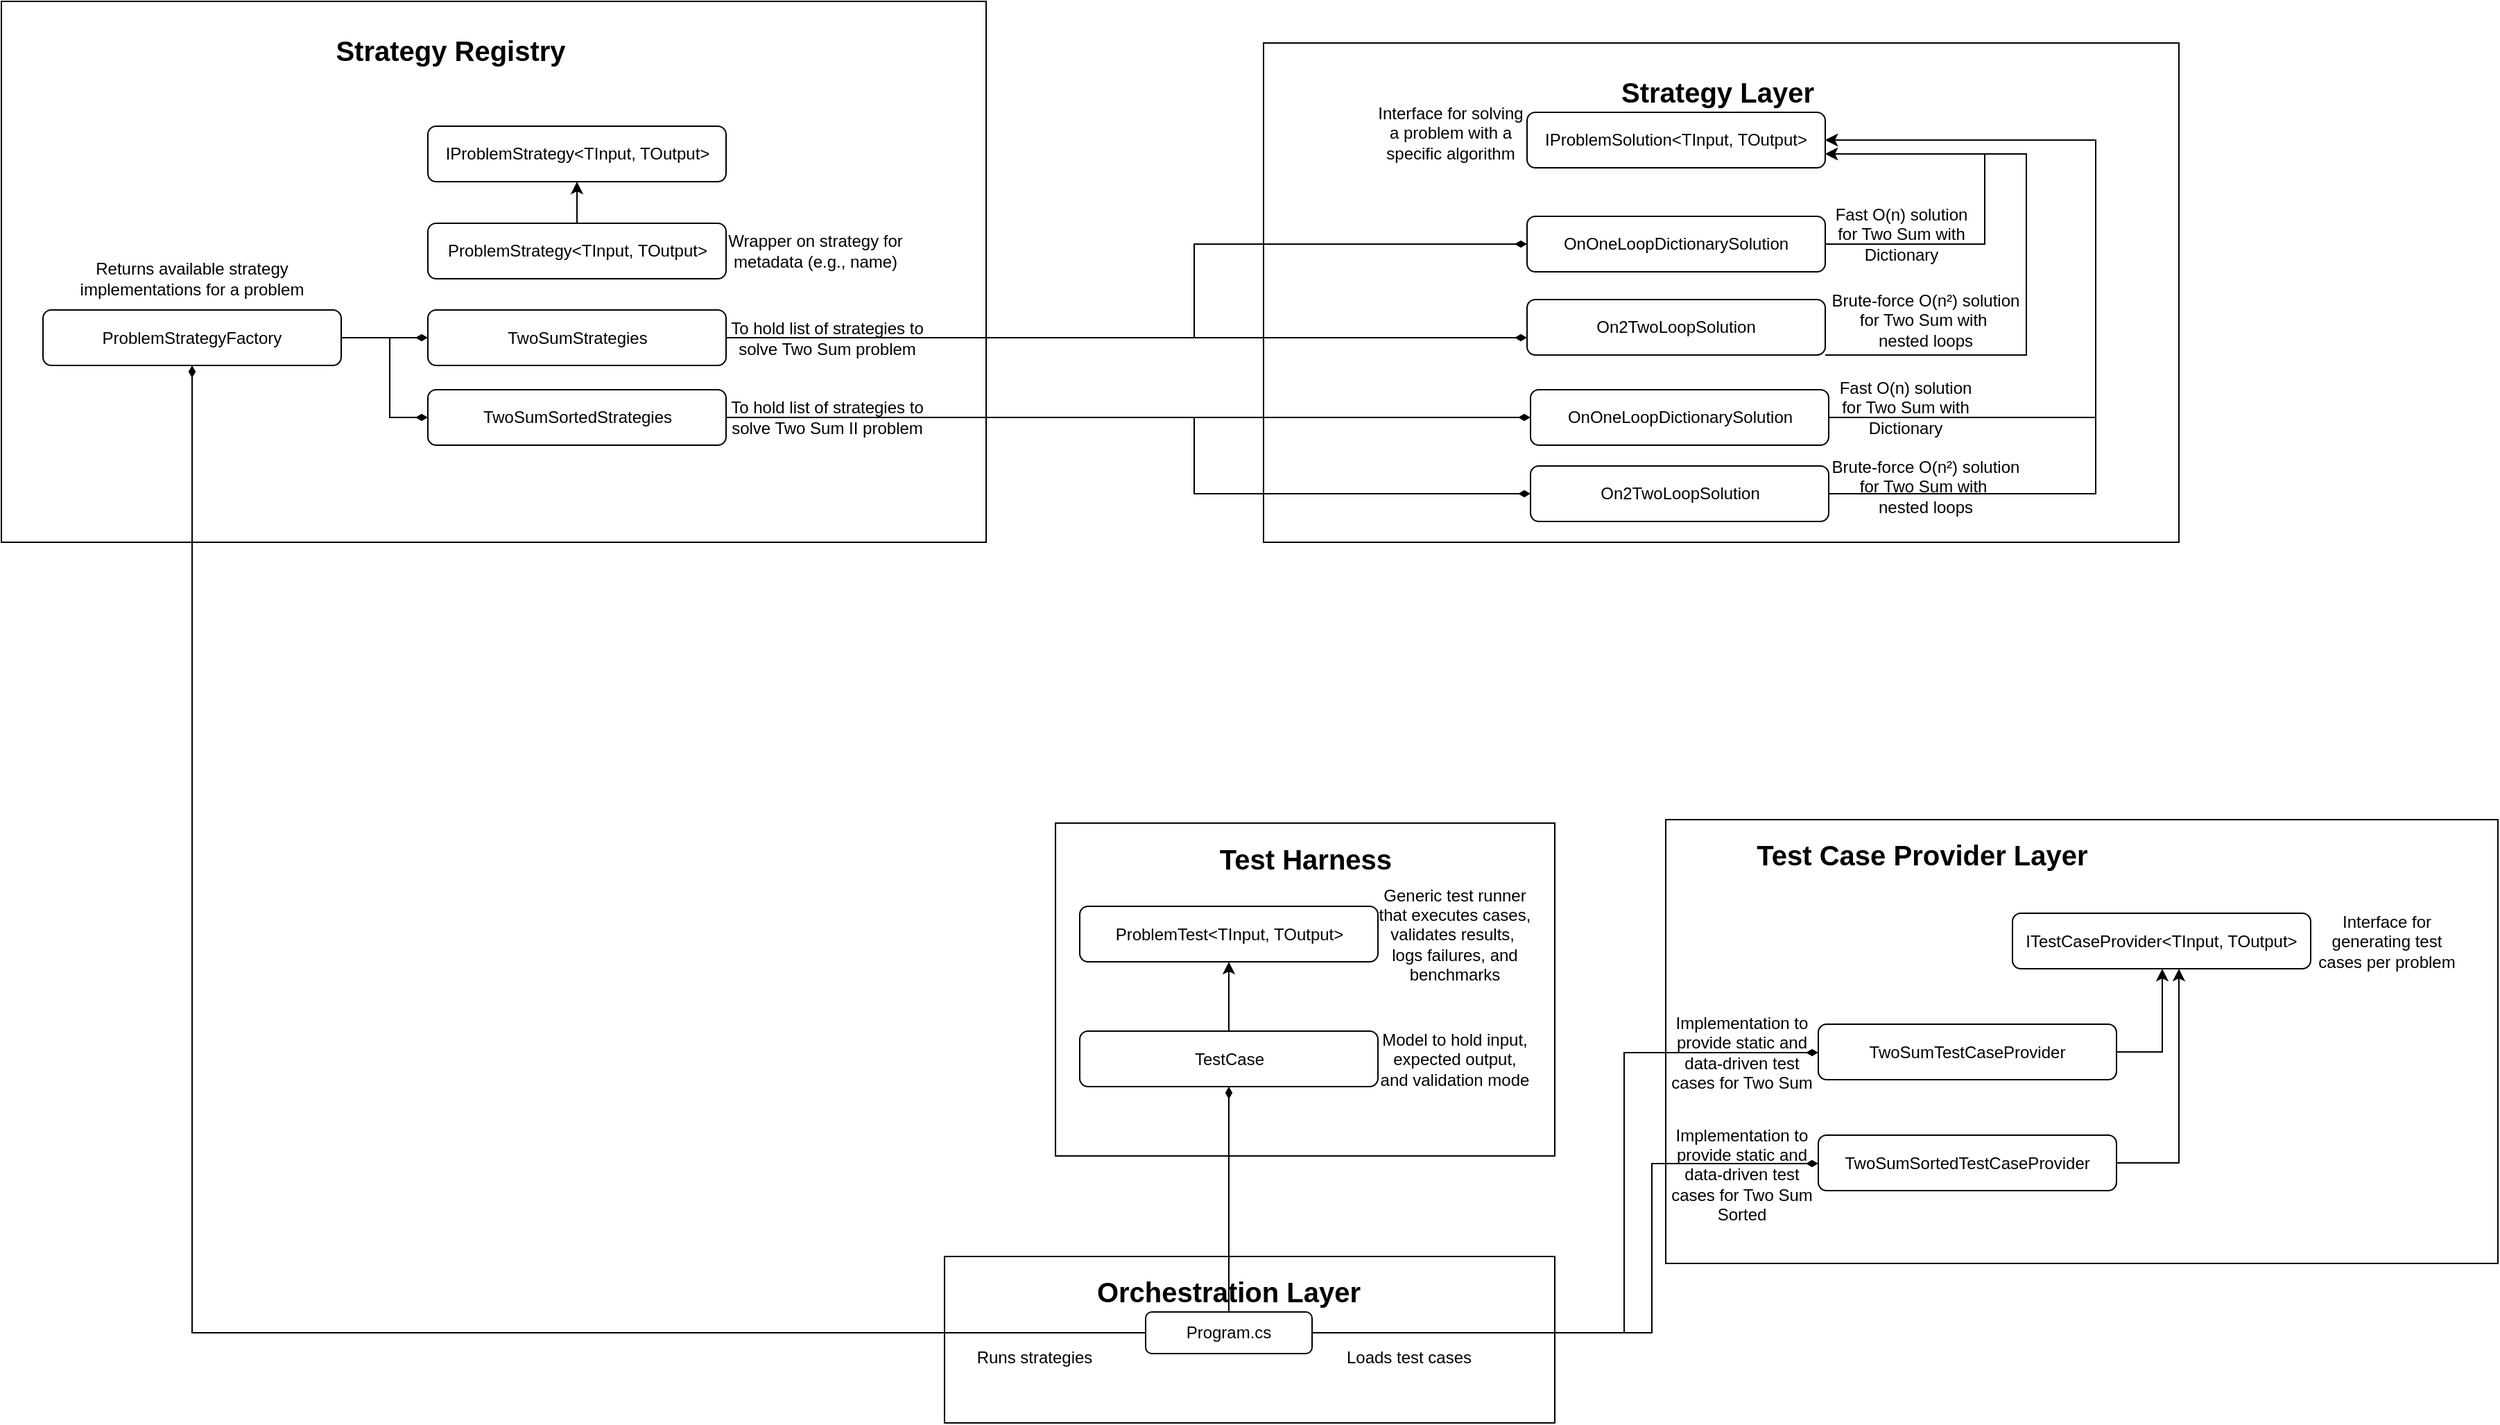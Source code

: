 <mxfile version="28.2.0">
  <diagram name="Page-1" id="MKwtOkW5DXRh_Tmtk4o3">
    <mxGraphModel dx="4051" dy="2426" grid="1" gridSize="10" guides="1" tooltips="1" connect="1" arrows="1" fold="1" page="1" pageScale="1" pageWidth="1100" pageHeight="850" math="0" shadow="0">
      <root>
        <mxCell id="0" />
        <mxCell id="1" parent="0" />
        <mxCell id="SoGpk_oBTaYuiK0jBRyO-1" value="" style="rounded=0;whiteSpace=wrap;html=1;fillColor=none;" parent="1" vertex="1">
          <mxGeometry x="390" y="275" width="440" height="120" as="geometry" />
        </mxCell>
        <mxCell id="SoGpk_oBTaYuiK0jBRyO-2" value="&lt;b&gt;&lt;font style=&quot;font-size: 20px;&quot;&gt;Orchestration Layer&lt;/font&gt;&lt;/b&gt;" style="text;html=1;align=center;verticalAlign=middle;whiteSpace=wrap;rounded=0;" parent="1" vertex="1">
          <mxGeometry x="480" y="285" width="230" height="30" as="geometry" />
        </mxCell>
        <mxCell id="SoGpk_oBTaYuiK0jBRyO-12" style="edgeStyle=orthogonalEdgeStyle;rounded=0;orthogonalLoop=1;jettySize=auto;html=1;endArrow=diamondThin;endFill=1;" parent="1" source="SoGpk_oBTaYuiK0jBRyO-3" target="SoGpk_oBTaYuiK0jBRyO-9" edge="1">
          <mxGeometry relative="1" as="geometry">
            <Array as="points">
              <mxPoint x="880" y="330" />
              <mxPoint x="880" y="128" />
            </Array>
          </mxGeometry>
        </mxCell>
        <mxCell id="SoGpk_oBTaYuiK0jBRyO-44" style="edgeStyle=orthogonalEdgeStyle;rounded=0;orthogonalLoop=1;jettySize=auto;html=1;endArrow=diamondThin;endFill=1;" parent="1" source="SoGpk_oBTaYuiK0jBRyO-3" target="SoGpk_oBTaYuiK0jBRyO-36" edge="1">
          <mxGeometry relative="1" as="geometry" />
        </mxCell>
        <mxCell id="SoGpk_oBTaYuiK0jBRyO-49" style="edgeStyle=orthogonalEdgeStyle;rounded=0;orthogonalLoop=1;jettySize=auto;html=1;endArrow=diamondThin;endFill=1;" parent="1" source="SoGpk_oBTaYuiK0jBRyO-3" target="SoGpk_oBTaYuiK0jBRyO-29" edge="1">
          <mxGeometry relative="1" as="geometry" />
        </mxCell>
        <mxCell id="z4QxL23_FTDWs-ytmF1i-14" style="edgeStyle=orthogonalEdgeStyle;rounded=0;orthogonalLoop=1;jettySize=auto;html=1;endArrow=diamondThin;endFill=1;" edge="1" parent="1" source="SoGpk_oBTaYuiK0jBRyO-3" target="z4QxL23_FTDWs-ytmF1i-13">
          <mxGeometry relative="1" as="geometry">
            <Array as="points">
              <mxPoint x="900" y="330" />
              <mxPoint x="900" y="208" />
            </Array>
          </mxGeometry>
        </mxCell>
        <mxCell id="SoGpk_oBTaYuiK0jBRyO-3" value="Program.cs" style="rounded=1;whiteSpace=wrap;html=1;fillColor=none;" parent="1" vertex="1">
          <mxGeometry x="535" y="315" width="120" height="30" as="geometry" />
        </mxCell>
        <mxCell id="SoGpk_oBTaYuiK0jBRyO-4" value="Loads test cases" style="text;html=1;align=center;verticalAlign=middle;whiteSpace=wrap;rounded=0;" parent="1" vertex="1">
          <mxGeometry x="670" y="342.5" width="110" height="10" as="geometry" />
        </mxCell>
        <mxCell id="SoGpk_oBTaYuiK0jBRyO-5" value="" style="rounded=0;whiteSpace=wrap;html=1;fillColor=none;" parent="1" vertex="1">
          <mxGeometry x="910" y="-40" width="600" height="320" as="geometry" />
        </mxCell>
        <mxCell id="SoGpk_oBTaYuiK0jBRyO-6" value="&lt;b&gt;&lt;font style=&quot;font-size: 20px;&quot;&gt;Test Case Provider Layer&lt;/font&gt;&lt;/b&gt;" style="text;html=1;align=center;verticalAlign=middle;whiteSpace=wrap;rounded=0;" parent="1" vertex="1">
          <mxGeometry x="955" y="-30" width="280" height="30" as="geometry" />
        </mxCell>
        <mxCell id="SoGpk_oBTaYuiK0jBRyO-7" value="ITestCaseProvider&amp;lt;TInput, TOutput&amp;gt;" style="rounded=1;whiteSpace=wrap;html=1;fillColor=none;" parent="1" vertex="1">
          <mxGeometry x="1160" y="27.5" width="215" height="40" as="geometry" />
        </mxCell>
        <mxCell id="SoGpk_oBTaYuiK0jBRyO-8" value="Interface for generating test cases per problem" style="text;html=1;align=center;verticalAlign=middle;whiteSpace=wrap;rounded=0;" parent="1" vertex="1">
          <mxGeometry x="1375" y="22.5" width="110" height="50" as="geometry" />
        </mxCell>
        <mxCell id="SoGpk_oBTaYuiK0jBRyO-10" style="edgeStyle=orthogonalEdgeStyle;rounded=0;orthogonalLoop=1;jettySize=auto;html=1;" parent="1" source="SoGpk_oBTaYuiK0jBRyO-9" target="SoGpk_oBTaYuiK0jBRyO-7" edge="1">
          <mxGeometry relative="1" as="geometry">
            <mxPoint x="1550" y="-140" as="targetPoint" />
            <Array as="points">
              <mxPoint x="1268" y="128" />
            </Array>
          </mxGeometry>
        </mxCell>
        <mxCell id="SoGpk_oBTaYuiK0jBRyO-9" value="TwoSumTestCaseProvider" style="rounded=1;whiteSpace=wrap;html=1;fillColor=none;" parent="1" vertex="1">
          <mxGeometry x="1020" y="107.5" width="215" height="40" as="geometry" />
        </mxCell>
        <mxCell id="SoGpk_oBTaYuiK0jBRyO-11" value="Implementation to provide&amp;nbsp;static and data-driven&amp;nbsp;test cases for Two Sum" style="text;html=1;align=center;verticalAlign=middle;whiteSpace=wrap;rounded=0;" parent="1" vertex="1">
          <mxGeometry x="910" y="102.5" width="110" height="50" as="geometry" />
        </mxCell>
        <mxCell id="SoGpk_oBTaYuiK0jBRyO-13" value="&lt;div&gt;Runs strategies&lt;/div&gt;" style="text;html=1;align=center;verticalAlign=middle;whiteSpace=wrap;rounded=0;" parent="1" vertex="1">
          <mxGeometry x="400" y="340" width="110" height="15" as="geometry" />
        </mxCell>
        <mxCell id="SoGpk_oBTaYuiK0jBRyO-14" value="" style="rounded=0;whiteSpace=wrap;html=1;fillColor=none;" parent="1" vertex="1">
          <mxGeometry x="620" y="-600" width="660" height="360" as="geometry" />
        </mxCell>
        <mxCell id="SoGpk_oBTaYuiK0jBRyO-15" value="&lt;b&gt;&lt;font style=&quot;font-size: 20px;&quot;&gt;Strategy Layer&lt;/font&gt;&lt;/b&gt;" style="text;html=1;align=center;verticalAlign=middle;whiteSpace=wrap;rounded=0;" parent="1" vertex="1">
          <mxGeometry x="870" y="-580" width="155" height="30" as="geometry" />
        </mxCell>
        <mxCell id="SoGpk_oBTaYuiK0jBRyO-16" value="IProblemSolution&amp;lt;TInput, TOutput&amp;gt;" style="rounded=1;whiteSpace=wrap;html=1;fillColor=none;" parent="1" vertex="1">
          <mxGeometry x="810" y="-550" width="215" height="40" as="geometry" />
        </mxCell>
        <mxCell id="SoGpk_oBTaYuiK0jBRyO-17" value="Interface for solving a problem with a specific algorithm" style="text;html=1;align=center;verticalAlign=middle;whiteSpace=wrap;rounded=0;" parent="1" vertex="1">
          <mxGeometry x="700" y="-560" width="110" height="50" as="geometry" />
        </mxCell>
        <mxCell id="SoGpk_oBTaYuiK0jBRyO-18" style="edgeStyle=orthogonalEdgeStyle;rounded=0;orthogonalLoop=1;jettySize=auto;html=1;" parent="1" source="SoGpk_oBTaYuiK0jBRyO-19" target="SoGpk_oBTaYuiK0jBRyO-16" edge="1">
          <mxGeometry relative="1" as="geometry">
            <Array as="points">
              <mxPoint x="1140" y="-455" />
              <mxPoint x="1140" y="-520" />
            </Array>
          </mxGeometry>
        </mxCell>
        <mxCell id="SoGpk_oBTaYuiK0jBRyO-19" value="OnOneLoopDictionarySolution" style="rounded=1;whiteSpace=wrap;html=1;fillColor=none;" parent="1" vertex="1">
          <mxGeometry x="810" y="-475" width="215" height="40" as="geometry" />
        </mxCell>
        <mxCell id="SoGpk_oBTaYuiK0jBRyO-20" value="Fast O(n) solution for Two Sum with Dictionary" style="text;html=1;align=center;verticalAlign=middle;whiteSpace=wrap;rounded=0;" parent="1" vertex="1">
          <mxGeometry x="1025" y="-487.5" width="110" height="50" as="geometry" />
        </mxCell>
        <mxCell id="SoGpk_oBTaYuiK0jBRyO-23" style="edgeStyle=orthogonalEdgeStyle;rounded=0;orthogonalLoop=1;jettySize=auto;html=1;" parent="1" source="SoGpk_oBTaYuiK0jBRyO-21" target="SoGpk_oBTaYuiK0jBRyO-16" edge="1">
          <mxGeometry relative="1" as="geometry">
            <Array as="points">
              <mxPoint x="1170" y="-375" />
              <mxPoint x="1170" y="-520" />
            </Array>
          </mxGeometry>
        </mxCell>
        <mxCell id="SoGpk_oBTaYuiK0jBRyO-21" value="On2TwoLoopSolution" style="rounded=1;whiteSpace=wrap;html=1;fillColor=none;" parent="1" vertex="1">
          <mxGeometry x="810" y="-415" width="215" height="40" as="geometry" />
        </mxCell>
        <mxCell id="SoGpk_oBTaYuiK0jBRyO-22" value="Brute-force O(n²) solution for Two Sum with&amp;nbsp;&lt;div&gt;nested loops&lt;/div&gt;" style="text;html=1;align=center;verticalAlign=middle;whiteSpace=wrap;rounded=0;" parent="1" vertex="1">
          <mxGeometry x="1025" y="-425" width="145" height="50" as="geometry" />
        </mxCell>
        <mxCell id="SoGpk_oBTaYuiK0jBRyO-24" value="" style="rounded=0;whiteSpace=wrap;html=1;fillColor=none;" parent="1" vertex="1">
          <mxGeometry x="470" y="-37.5" width="360" height="240" as="geometry" />
        </mxCell>
        <mxCell id="SoGpk_oBTaYuiK0jBRyO-25" value="&lt;b&gt;&lt;font style=&quot;font-size: 20px;&quot;&gt;Test Harness&lt;/font&gt;&lt;/b&gt;" style="text;html=1;align=center;verticalAlign=middle;whiteSpace=wrap;rounded=0;" parent="1" vertex="1">
          <mxGeometry x="572.5" y="-27.5" width="155" height="30" as="geometry" />
        </mxCell>
        <mxCell id="SoGpk_oBTaYuiK0jBRyO-26" value="ProblemTest&amp;lt;TInput, TOutput&amp;gt;" style="rounded=1;whiteSpace=wrap;html=1;fillColor=none;" parent="1" vertex="1">
          <mxGeometry x="487.5" y="22.5" width="215" height="40" as="geometry" />
        </mxCell>
        <mxCell id="SoGpk_oBTaYuiK0jBRyO-27" value="Generic test runner that executes cases, validates results,&amp;nbsp;&lt;div&gt;logs failures, and benchmarks&lt;/div&gt;" style="text;html=1;align=center;verticalAlign=middle;whiteSpace=wrap;rounded=0;" parent="1" vertex="1">
          <mxGeometry x="693.75" y="5" width="127.5" height="75" as="geometry" />
        </mxCell>
        <mxCell id="SoGpk_oBTaYuiK0jBRyO-28" style="edgeStyle=orthogonalEdgeStyle;rounded=0;orthogonalLoop=1;jettySize=auto;html=1;entryX=0.5;entryY=1;entryDx=0;entryDy=0;" parent="1" source="SoGpk_oBTaYuiK0jBRyO-29" target="SoGpk_oBTaYuiK0jBRyO-26" edge="1">
          <mxGeometry relative="1" as="geometry" />
        </mxCell>
        <mxCell id="SoGpk_oBTaYuiK0jBRyO-29" value="TestCase" style="rounded=1;whiteSpace=wrap;html=1;fillColor=none;" parent="1" vertex="1">
          <mxGeometry x="487.5" y="112.5" width="215" height="40" as="geometry" />
        </mxCell>
        <mxCell id="SoGpk_oBTaYuiK0jBRyO-30" value="Model to hold input, expected output, and validation mode" style="text;html=1;align=center;verticalAlign=middle;whiteSpace=wrap;rounded=0;" parent="1" vertex="1">
          <mxGeometry x="702.5" y="107.5" width="110" height="50" as="geometry" />
        </mxCell>
        <mxCell id="SoGpk_oBTaYuiK0jBRyO-31" value="" style="rounded=0;whiteSpace=wrap;html=1;fillColor=none;" parent="1" vertex="1">
          <mxGeometry x="-290" y="-630" width="710" height="390" as="geometry" />
        </mxCell>
        <mxCell id="SoGpk_oBTaYuiK0jBRyO-32" value="&lt;b&gt;&lt;font style=&quot;font-size: 20px;&quot;&gt;Strategy Registry&lt;/font&gt;&lt;/b&gt;" style="text;html=1;align=center;verticalAlign=middle;whiteSpace=wrap;rounded=0;" parent="1" vertex="1">
          <mxGeometry x="-60" y="-610" width="187.5" height="30" as="geometry" />
        </mxCell>
        <mxCell id="SoGpk_oBTaYuiK0jBRyO-43" style="edgeStyle=orthogonalEdgeStyle;rounded=0;orthogonalLoop=1;jettySize=auto;html=1;" parent="1" source="SoGpk_oBTaYuiK0jBRyO-33" target="SoGpk_oBTaYuiK0jBRyO-42" edge="1">
          <mxGeometry relative="1" as="geometry" />
        </mxCell>
        <mxCell id="SoGpk_oBTaYuiK0jBRyO-33" value="ProblemStrategy&amp;lt;TInput, TOutput&amp;gt;" style="rounded=1;whiteSpace=wrap;html=1;fillColor=none;" parent="1" vertex="1">
          <mxGeometry x="17.5" y="-470" width="215" height="40" as="geometry" />
        </mxCell>
        <mxCell id="SoGpk_oBTaYuiK0jBRyO-34" value="Wrapper on strategy for metadata (e.g., name)" style="text;html=1;align=center;verticalAlign=middle;whiteSpace=wrap;rounded=0;" parent="1" vertex="1">
          <mxGeometry x="232.5" y="-475" width="127.5" height="50" as="geometry" />
        </mxCell>
        <mxCell id="SoGpk_oBTaYuiK0jBRyO-41" style="edgeStyle=orthogonalEdgeStyle;rounded=0;orthogonalLoop=1;jettySize=auto;html=1;endArrow=diamondThin;endFill=1;" parent="1" source="SoGpk_oBTaYuiK0jBRyO-36" target="SoGpk_oBTaYuiK0jBRyO-39" edge="1">
          <mxGeometry relative="1" as="geometry">
            <Array as="points">
              <mxPoint x="10" y="-387" />
              <mxPoint x="10" y="-387" />
            </Array>
          </mxGeometry>
        </mxCell>
        <mxCell id="z4QxL23_FTDWs-ytmF1i-7" style="edgeStyle=orthogonalEdgeStyle;rounded=0;orthogonalLoop=1;jettySize=auto;html=1;endArrow=diamondThin;endFill=1;" edge="1" parent="1" source="SoGpk_oBTaYuiK0jBRyO-36" target="z4QxL23_FTDWs-ytmF1i-5">
          <mxGeometry relative="1" as="geometry">
            <Array as="points">
              <mxPoint x="-10" y="-387" />
              <mxPoint x="-10" y="-330" />
            </Array>
          </mxGeometry>
        </mxCell>
        <mxCell id="SoGpk_oBTaYuiK0jBRyO-36" value="ProblemStrategyFactory" style="rounded=1;whiteSpace=wrap;html=1;fillColor=none;" parent="1" vertex="1">
          <mxGeometry x="-260" y="-407.5" width="215" height="40" as="geometry" />
        </mxCell>
        <mxCell id="SoGpk_oBTaYuiK0jBRyO-37" value="Returns available strategy implementations for a problem" style="text;html=1;align=center;verticalAlign=middle;whiteSpace=wrap;rounded=0;" parent="1" vertex="1">
          <mxGeometry x="-240" y="-455" width="175" height="50" as="geometry" />
        </mxCell>
        <mxCell id="SoGpk_oBTaYuiK0jBRyO-47" style="edgeStyle=orthogonalEdgeStyle;rounded=0;orthogonalLoop=1;jettySize=auto;html=1;endArrow=diamondThin;endFill=1;" parent="1" source="SoGpk_oBTaYuiK0jBRyO-39" target="SoGpk_oBTaYuiK0jBRyO-21" edge="1">
          <mxGeometry relative="1" as="geometry">
            <Array as="points">
              <mxPoint x="530" y="-387" />
              <mxPoint x="530" y="-387" />
            </Array>
          </mxGeometry>
        </mxCell>
        <mxCell id="SoGpk_oBTaYuiK0jBRyO-48" style="edgeStyle=orthogonalEdgeStyle;rounded=0;orthogonalLoop=1;jettySize=auto;html=1;endArrow=diamondThin;endFill=1;" parent="1" source="SoGpk_oBTaYuiK0jBRyO-39" target="SoGpk_oBTaYuiK0jBRyO-19" edge="1">
          <mxGeometry relative="1" as="geometry">
            <Array as="points">
              <mxPoint x="570" y="-388" />
              <mxPoint x="570" y="-455" />
            </Array>
          </mxGeometry>
        </mxCell>
        <mxCell id="SoGpk_oBTaYuiK0jBRyO-39" value="TwoSumStrategies" style="rounded=1;whiteSpace=wrap;html=1;fillColor=none;" parent="1" vertex="1">
          <mxGeometry x="17.5" y="-407.5" width="215" height="40" as="geometry" />
        </mxCell>
        <mxCell id="SoGpk_oBTaYuiK0jBRyO-40" value="To hold list of strategies to solve Two Sum problem" style="text;html=1;align=center;verticalAlign=middle;whiteSpace=wrap;rounded=0;" parent="1" vertex="1">
          <mxGeometry x="232.5" y="-412.5" width="145" height="50" as="geometry" />
        </mxCell>
        <mxCell id="SoGpk_oBTaYuiK0jBRyO-42" value="IProblemStrategy&amp;lt;TInput, TOutput&amp;gt;" style="rounded=1;whiteSpace=wrap;html=1;fillColor=none;" parent="1" vertex="1">
          <mxGeometry x="17.5" y="-540" width="215" height="40" as="geometry" />
        </mxCell>
        <mxCell id="z4QxL23_FTDWs-ytmF1i-10" style="edgeStyle=orthogonalEdgeStyle;rounded=0;orthogonalLoop=1;jettySize=auto;html=1;" edge="1" parent="1" source="z4QxL23_FTDWs-ytmF1i-1" target="SoGpk_oBTaYuiK0jBRyO-16">
          <mxGeometry relative="1" as="geometry">
            <Array as="points">
              <mxPoint x="1220" y="-330" />
              <mxPoint x="1220" y="-530" />
            </Array>
          </mxGeometry>
        </mxCell>
        <mxCell id="z4QxL23_FTDWs-ytmF1i-1" value="OnOneLoopDictionarySolution" style="rounded=1;whiteSpace=wrap;html=1;fillColor=none;" vertex="1" parent="1">
          <mxGeometry x="812.5" y="-350" width="215" height="40" as="geometry" />
        </mxCell>
        <mxCell id="z4QxL23_FTDWs-ytmF1i-2" value="Fast O(n) solution for Two Sum with Dictionary" style="text;html=1;align=center;verticalAlign=middle;whiteSpace=wrap;rounded=0;" vertex="1" parent="1">
          <mxGeometry x="1027.5" y="-362.5" width="110" height="50" as="geometry" />
        </mxCell>
        <mxCell id="z4QxL23_FTDWs-ytmF1i-11" style="edgeStyle=orthogonalEdgeStyle;rounded=0;orthogonalLoop=1;jettySize=auto;html=1;" edge="1" parent="1" source="z4QxL23_FTDWs-ytmF1i-3" target="SoGpk_oBTaYuiK0jBRyO-16">
          <mxGeometry relative="1" as="geometry">
            <Array as="points">
              <mxPoint x="1220" y="-275" />
              <mxPoint x="1220" y="-530" />
            </Array>
          </mxGeometry>
        </mxCell>
        <mxCell id="z4QxL23_FTDWs-ytmF1i-3" value="On2TwoLoopSolution" style="rounded=1;whiteSpace=wrap;html=1;fillColor=none;" vertex="1" parent="1">
          <mxGeometry x="812.5" y="-295" width="215" height="40" as="geometry" />
        </mxCell>
        <mxCell id="z4QxL23_FTDWs-ytmF1i-4" value="Brute-force O(n²) solution for Two Sum with&amp;nbsp;&lt;div&gt;nested loops&lt;/div&gt;" style="text;html=1;align=center;verticalAlign=middle;whiteSpace=wrap;rounded=0;" vertex="1" parent="1">
          <mxGeometry x="1025" y="-305" width="145" height="50" as="geometry" />
        </mxCell>
        <mxCell id="z4QxL23_FTDWs-ytmF1i-8" style="edgeStyle=orthogonalEdgeStyle;rounded=0;orthogonalLoop=1;jettySize=auto;html=1;endArrow=diamondThin;endFill=1;" edge="1" parent="1" source="z4QxL23_FTDWs-ytmF1i-5" target="z4QxL23_FTDWs-ytmF1i-1">
          <mxGeometry relative="1" as="geometry" />
        </mxCell>
        <mxCell id="z4QxL23_FTDWs-ytmF1i-9" style="edgeStyle=orthogonalEdgeStyle;rounded=0;orthogonalLoop=1;jettySize=auto;html=1;endArrow=diamondThin;endFill=1;" edge="1" parent="1" source="z4QxL23_FTDWs-ytmF1i-5" target="z4QxL23_FTDWs-ytmF1i-3">
          <mxGeometry relative="1" as="geometry">
            <Array as="points">
              <mxPoint x="570" y="-330" />
              <mxPoint x="570" y="-275" />
            </Array>
          </mxGeometry>
        </mxCell>
        <mxCell id="z4QxL23_FTDWs-ytmF1i-5" value="TwoSumSortedStrategies" style="rounded=1;whiteSpace=wrap;html=1;fillColor=none;" vertex="1" parent="1">
          <mxGeometry x="17.5" y="-350" width="215" height="40" as="geometry" />
        </mxCell>
        <mxCell id="z4QxL23_FTDWs-ytmF1i-6" value="To hold list of strategies to solve Two Sum II problem" style="text;html=1;align=center;verticalAlign=middle;whiteSpace=wrap;rounded=0;" vertex="1" parent="1">
          <mxGeometry x="232.5" y="-355" width="145" height="50" as="geometry" />
        </mxCell>
        <mxCell id="z4QxL23_FTDWs-ytmF1i-12" value="Implementation to provide&amp;nbsp;static and data-driven test cases for Two Sum Sorted" style="text;html=1;align=center;verticalAlign=middle;whiteSpace=wrap;rounded=0;" vertex="1" parent="1">
          <mxGeometry x="910" y="180" width="110" height="72.5" as="geometry" />
        </mxCell>
        <mxCell id="z4QxL23_FTDWs-ytmF1i-15" style="edgeStyle=orthogonalEdgeStyle;rounded=0;orthogonalLoop=1;jettySize=auto;html=1;" edge="1" parent="1" source="z4QxL23_FTDWs-ytmF1i-13" target="SoGpk_oBTaYuiK0jBRyO-7">
          <mxGeometry relative="1" as="geometry">
            <Array as="points">
              <mxPoint x="1280" y="208" />
            </Array>
          </mxGeometry>
        </mxCell>
        <mxCell id="z4QxL23_FTDWs-ytmF1i-13" value="TwoSumSortedTestCaseProvider" style="rounded=1;whiteSpace=wrap;html=1;fillColor=none;" vertex="1" parent="1">
          <mxGeometry x="1020" y="187.5" width="215" height="40" as="geometry" />
        </mxCell>
      </root>
    </mxGraphModel>
  </diagram>
</mxfile>
